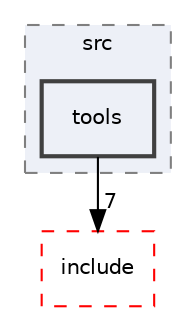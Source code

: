digraph "/__w/pairinteraction/pairinteraction/src/cpp/src/tools"
{
 // INTERACTIVE_SVG=YES
 // LATEX_PDF_SIZE
  bgcolor="transparent";
  edge [fontname="Helvetica",fontsize="10",labelfontname="Helvetica",labelfontsize="10"];
  node [fontname="Helvetica",fontsize="10",shape=record];
  compound=true
  subgraph clusterdir_d7cdddb7a4322ae7e54b11927b5877ad {
    graph [ bgcolor="#edf0f7", pencolor="grey50", style="filled,dashed,", label="src", fontname="Helvetica", fontsize="10", URL="dir_d7cdddb7a4322ae7e54b11927b5877ad.html"]
  dir_6791b408cc359350fb3882c176330124 [shape=box, label="tools", style="filled,bold,", fillcolor="#edf0f7", color="grey25", URL="dir_6791b408cc359350fb3882c176330124.html"];
  }
  dir_e6fb451ec9c24a28c75d00abc51f4b3c [shape=box, label="include", style="dashed,", fillcolor="#edf0f7", color="red", URL="dir_e6fb451ec9c24a28c75d00abc51f4b3c.html"];
  dir_6791b408cc359350fb3882c176330124->dir_e6fb451ec9c24a28c75d00abc51f4b3c [headlabel="7", labeldistance=1.5 headhref="dir_000033_000014.html"];
}
